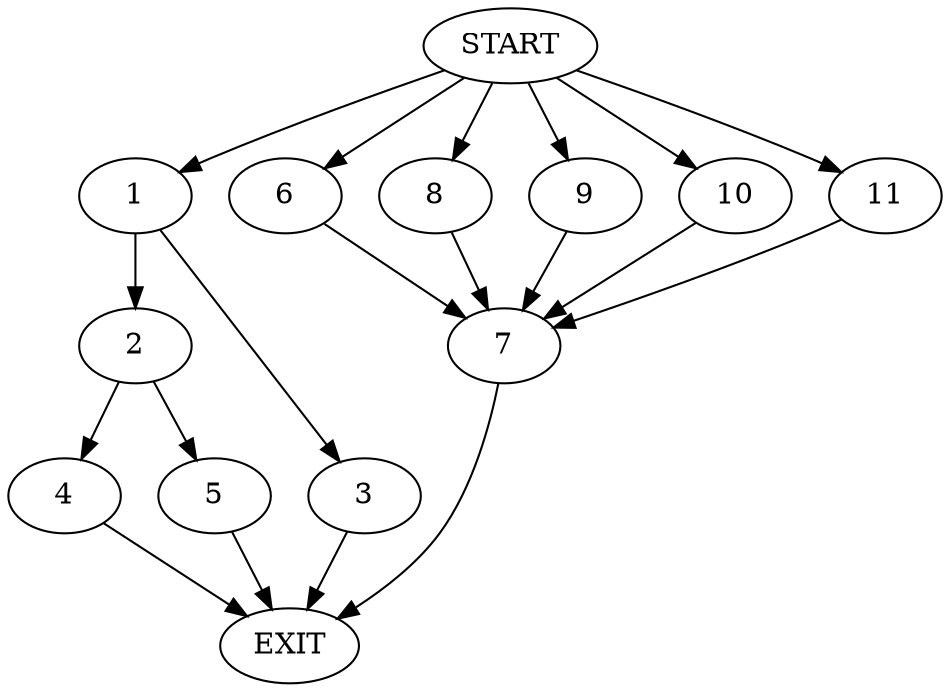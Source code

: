 digraph {
0 [label="START"]
12 [label="EXIT"]
0 -> 1
1 -> 2
1 -> 3
2 -> 4
2 -> 5
3 -> 12
5 -> 12
4 -> 12
0 -> 6
6 -> 7
7 -> 12
0 -> 8
8 -> 7
0 -> 9
9 -> 7
0 -> 10
10 -> 7
0 -> 11
11 -> 7
}
